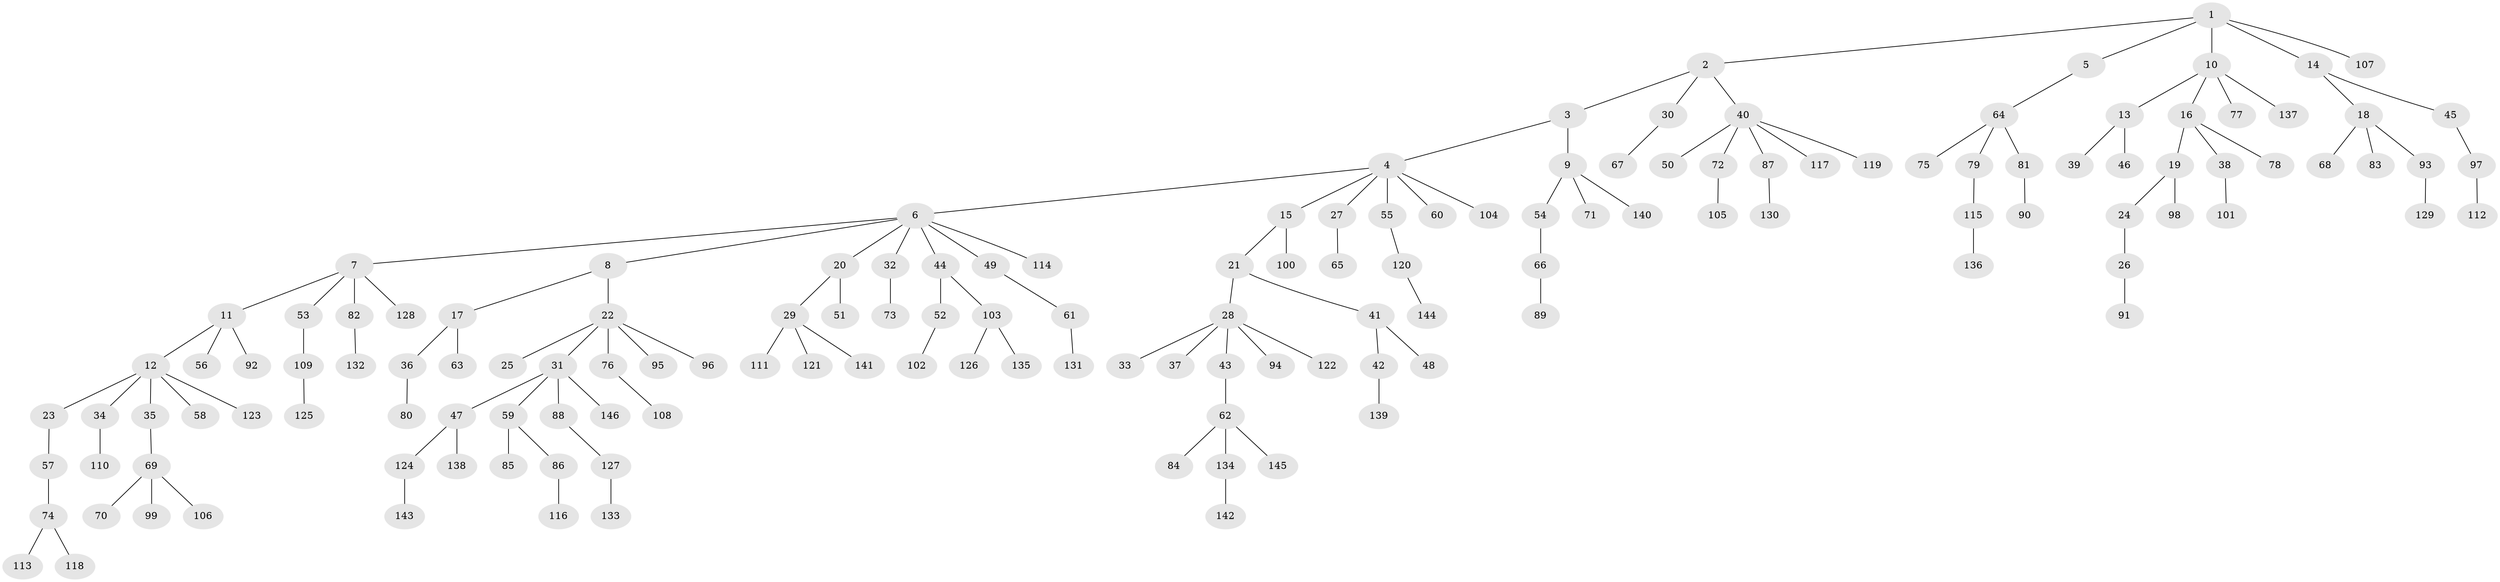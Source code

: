 // coarse degree distribution, {4: 0.044444444444444446, 3: 0.2222222222222222, 6: 0.022222222222222223, 2: 0.26666666666666666, 1: 0.4444444444444444}
// Generated by graph-tools (version 1.1) at 2025/52/03/04/25 22:52:01]
// undirected, 146 vertices, 145 edges
graph export_dot {
  node [color=gray90,style=filled];
  1;
  2;
  3;
  4;
  5;
  6;
  7;
  8;
  9;
  10;
  11;
  12;
  13;
  14;
  15;
  16;
  17;
  18;
  19;
  20;
  21;
  22;
  23;
  24;
  25;
  26;
  27;
  28;
  29;
  30;
  31;
  32;
  33;
  34;
  35;
  36;
  37;
  38;
  39;
  40;
  41;
  42;
  43;
  44;
  45;
  46;
  47;
  48;
  49;
  50;
  51;
  52;
  53;
  54;
  55;
  56;
  57;
  58;
  59;
  60;
  61;
  62;
  63;
  64;
  65;
  66;
  67;
  68;
  69;
  70;
  71;
  72;
  73;
  74;
  75;
  76;
  77;
  78;
  79;
  80;
  81;
  82;
  83;
  84;
  85;
  86;
  87;
  88;
  89;
  90;
  91;
  92;
  93;
  94;
  95;
  96;
  97;
  98;
  99;
  100;
  101;
  102;
  103;
  104;
  105;
  106;
  107;
  108;
  109;
  110;
  111;
  112;
  113;
  114;
  115;
  116;
  117;
  118;
  119;
  120;
  121;
  122;
  123;
  124;
  125;
  126;
  127;
  128;
  129;
  130;
  131;
  132;
  133;
  134;
  135;
  136;
  137;
  138;
  139;
  140;
  141;
  142;
  143;
  144;
  145;
  146;
  1 -- 2;
  1 -- 5;
  1 -- 10;
  1 -- 14;
  1 -- 107;
  2 -- 3;
  2 -- 30;
  2 -- 40;
  3 -- 4;
  3 -- 9;
  4 -- 6;
  4 -- 15;
  4 -- 27;
  4 -- 55;
  4 -- 60;
  4 -- 104;
  5 -- 64;
  6 -- 7;
  6 -- 8;
  6 -- 20;
  6 -- 32;
  6 -- 44;
  6 -- 49;
  6 -- 114;
  7 -- 11;
  7 -- 53;
  7 -- 82;
  7 -- 128;
  8 -- 17;
  8 -- 22;
  9 -- 54;
  9 -- 71;
  9 -- 140;
  10 -- 13;
  10 -- 16;
  10 -- 77;
  10 -- 137;
  11 -- 12;
  11 -- 56;
  11 -- 92;
  12 -- 23;
  12 -- 34;
  12 -- 35;
  12 -- 58;
  12 -- 123;
  13 -- 39;
  13 -- 46;
  14 -- 18;
  14 -- 45;
  15 -- 21;
  15 -- 100;
  16 -- 19;
  16 -- 38;
  16 -- 78;
  17 -- 36;
  17 -- 63;
  18 -- 68;
  18 -- 83;
  18 -- 93;
  19 -- 24;
  19 -- 98;
  20 -- 29;
  20 -- 51;
  21 -- 28;
  21 -- 41;
  22 -- 25;
  22 -- 31;
  22 -- 76;
  22 -- 95;
  22 -- 96;
  23 -- 57;
  24 -- 26;
  26 -- 91;
  27 -- 65;
  28 -- 33;
  28 -- 37;
  28 -- 43;
  28 -- 94;
  28 -- 122;
  29 -- 111;
  29 -- 121;
  29 -- 141;
  30 -- 67;
  31 -- 47;
  31 -- 59;
  31 -- 88;
  31 -- 146;
  32 -- 73;
  34 -- 110;
  35 -- 69;
  36 -- 80;
  38 -- 101;
  40 -- 50;
  40 -- 72;
  40 -- 87;
  40 -- 117;
  40 -- 119;
  41 -- 42;
  41 -- 48;
  42 -- 139;
  43 -- 62;
  44 -- 52;
  44 -- 103;
  45 -- 97;
  47 -- 124;
  47 -- 138;
  49 -- 61;
  52 -- 102;
  53 -- 109;
  54 -- 66;
  55 -- 120;
  57 -- 74;
  59 -- 85;
  59 -- 86;
  61 -- 131;
  62 -- 84;
  62 -- 134;
  62 -- 145;
  64 -- 75;
  64 -- 79;
  64 -- 81;
  66 -- 89;
  69 -- 70;
  69 -- 99;
  69 -- 106;
  72 -- 105;
  74 -- 113;
  74 -- 118;
  76 -- 108;
  79 -- 115;
  81 -- 90;
  82 -- 132;
  86 -- 116;
  87 -- 130;
  88 -- 127;
  93 -- 129;
  97 -- 112;
  103 -- 126;
  103 -- 135;
  109 -- 125;
  115 -- 136;
  120 -- 144;
  124 -- 143;
  127 -- 133;
  134 -- 142;
}
